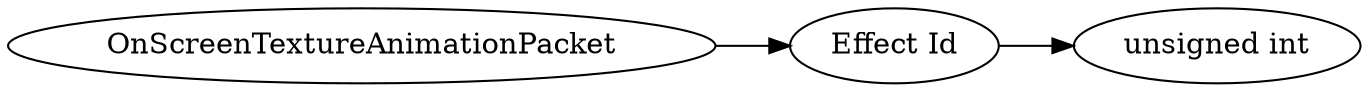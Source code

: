 digraph "OnScreenTextureAnimationPacket" {
rankdir = LR
0
0 -> 1
1 -> 2

0 [label="OnScreenTextureAnimationPacket",comment="name: \"OnScreenTextureAnimationPacket\", typeName: \"\", id: 0, branchId: 130, recurseId: -1, attributes: 0, notes: \"\""];
1 [label="Effect Id",comment="name: \"Effect Id\", typeName: \"\", id: 1, branchId: 0, recurseId: -1, attributes: 0, notes: \"Id of the effect whose icon should be shown on-screen.\""];
2 [label="unsigned int",comment="name: \"unsigned int\", typeName: \"\", id: 2, branchId: 0, recurseId: -1, attributes: 512, notes: \"\""];
{ rank = max;2}

}
